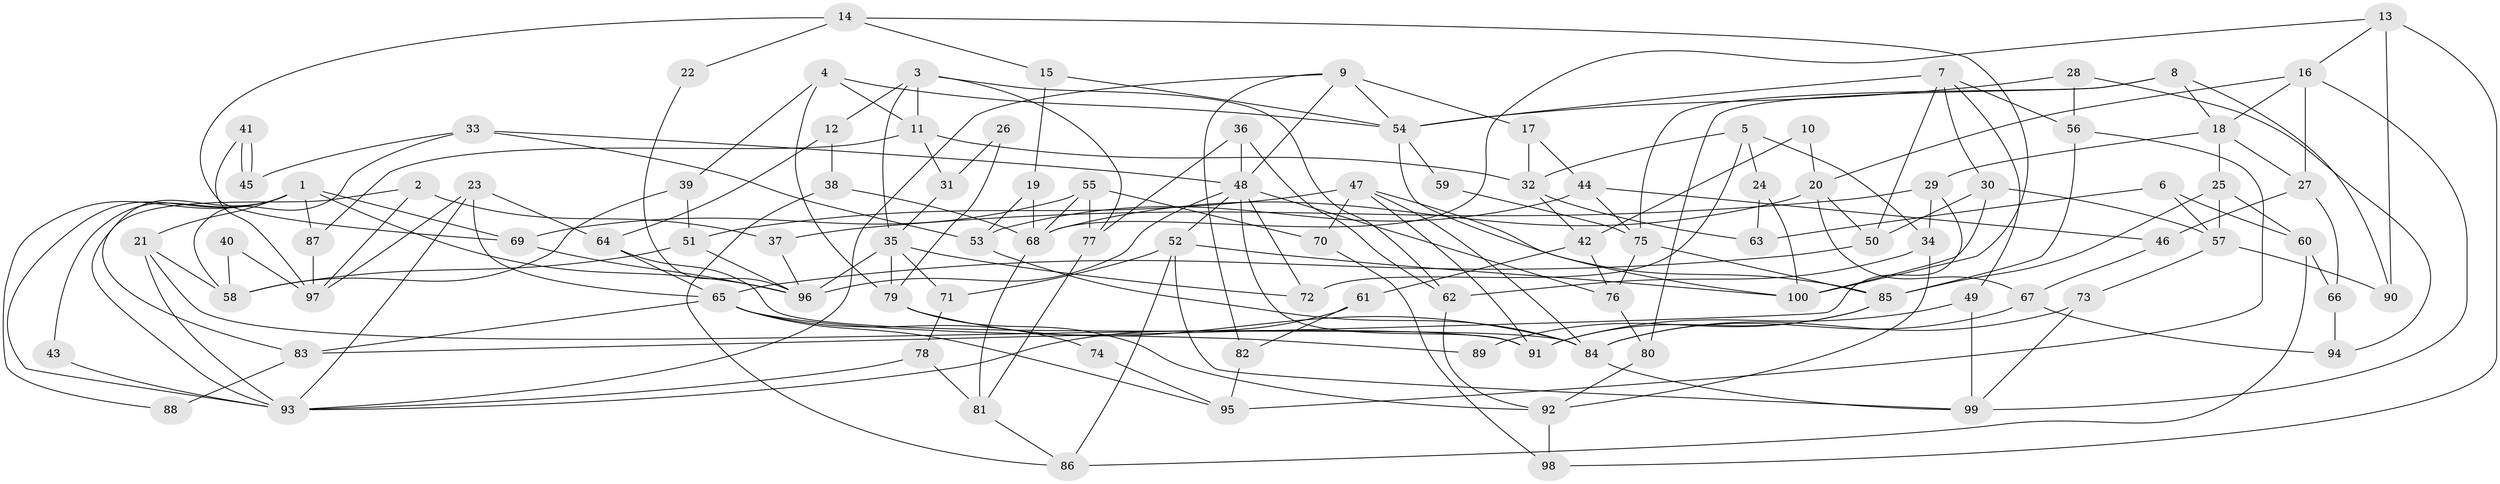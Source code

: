 // coarse degree distribution, {7: 0.19672131147540983, 3: 0.21311475409836064, 5: 0.21311475409836064, 4: 0.11475409836065574, 2: 0.08196721311475409, 8: 0.06557377049180328, 6: 0.08196721311475409, 9: 0.03278688524590164}
// Generated by graph-tools (version 1.1) at 2025/41/03/06/25 10:41:55]
// undirected, 100 vertices, 200 edges
graph export_dot {
graph [start="1"]
  node [color=gray90,style=filled];
  1;
  2;
  3;
  4;
  5;
  6;
  7;
  8;
  9;
  10;
  11;
  12;
  13;
  14;
  15;
  16;
  17;
  18;
  19;
  20;
  21;
  22;
  23;
  24;
  25;
  26;
  27;
  28;
  29;
  30;
  31;
  32;
  33;
  34;
  35;
  36;
  37;
  38;
  39;
  40;
  41;
  42;
  43;
  44;
  45;
  46;
  47;
  48;
  49;
  50;
  51;
  52;
  53;
  54;
  55;
  56;
  57;
  58;
  59;
  60;
  61;
  62;
  63;
  64;
  65;
  66;
  67;
  68;
  69;
  70;
  71;
  72;
  73;
  74;
  75;
  76;
  77;
  78;
  79;
  80;
  81;
  82;
  83;
  84;
  85;
  86;
  87;
  88;
  89;
  90;
  91;
  92;
  93;
  94;
  95;
  96;
  97;
  98;
  99;
  100;
  1 -- 83;
  1 -- 96;
  1 -- 21;
  1 -- 43;
  1 -- 69;
  1 -- 87;
  1 -- 88;
  1 -- 93;
  2 -- 37;
  2 -- 97;
  2 -- 93;
  3 -- 12;
  3 -- 35;
  3 -- 11;
  3 -- 62;
  3 -- 77;
  4 -- 79;
  4 -- 54;
  4 -- 11;
  4 -- 39;
  5 -- 34;
  5 -- 32;
  5 -- 24;
  5 -- 72;
  6 -- 57;
  6 -- 60;
  6 -- 63;
  7 -- 49;
  7 -- 54;
  7 -- 30;
  7 -- 50;
  7 -- 56;
  8 -- 75;
  8 -- 80;
  8 -- 18;
  8 -- 90;
  9 -- 93;
  9 -- 48;
  9 -- 17;
  9 -- 54;
  9 -- 82;
  10 -- 42;
  10 -- 20;
  11 -- 31;
  11 -- 32;
  11 -- 87;
  12 -- 64;
  12 -- 38;
  13 -- 68;
  13 -- 90;
  13 -- 16;
  13 -- 98;
  14 -- 100;
  14 -- 69;
  14 -- 15;
  14 -- 22;
  15 -- 19;
  15 -- 54;
  16 -- 18;
  16 -- 20;
  16 -- 27;
  16 -- 99;
  17 -- 32;
  17 -- 44;
  18 -- 27;
  18 -- 25;
  18 -- 29;
  19 -- 68;
  19 -- 53;
  20 -- 50;
  20 -- 67;
  20 -- 68;
  21 -- 93;
  21 -- 58;
  21 -- 91;
  22 -- 96;
  23 -- 93;
  23 -- 65;
  23 -- 64;
  23 -- 97;
  24 -- 100;
  24 -- 63;
  25 -- 85;
  25 -- 57;
  25 -- 60;
  26 -- 31;
  26 -- 79;
  27 -- 46;
  27 -- 66;
  28 -- 56;
  28 -- 54;
  28 -- 94;
  29 -- 34;
  29 -- 37;
  29 -- 83;
  30 -- 100;
  30 -- 50;
  30 -- 57;
  31 -- 35;
  32 -- 63;
  32 -- 42;
  33 -- 53;
  33 -- 58;
  33 -- 45;
  33 -- 48;
  34 -- 62;
  34 -- 92;
  35 -- 96;
  35 -- 72;
  35 -- 71;
  35 -- 79;
  36 -- 48;
  36 -- 77;
  36 -- 62;
  37 -- 96;
  38 -- 68;
  38 -- 86;
  39 -- 51;
  39 -- 58;
  40 -- 97;
  40 -- 58;
  41 -- 45;
  41 -- 45;
  41 -- 97;
  42 -- 61;
  42 -- 76;
  43 -- 93;
  44 -- 75;
  44 -- 46;
  44 -- 53;
  46 -- 67;
  47 -- 91;
  47 -- 84;
  47 -- 51;
  47 -- 70;
  47 -- 85;
  48 -- 52;
  48 -- 72;
  48 -- 76;
  48 -- 91;
  48 -- 96;
  49 -- 91;
  49 -- 99;
  50 -- 65;
  51 -- 58;
  51 -- 96;
  52 -- 99;
  52 -- 71;
  52 -- 86;
  52 -- 100;
  53 -- 84;
  54 -- 59;
  54 -- 100;
  55 -- 70;
  55 -- 69;
  55 -- 68;
  55 -- 77;
  56 -- 85;
  56 -- 95;
  57 -- 73;
  57 -- 90;
  59 -- 75;
  60 -- 86;
  60 -- 66;
  61 -- 82;
  61 -- 93;
  62 -- 92;
  64 -- 84;
  64 -- 65;
  65 -- 74;
  65 -- 83;
  65 -- 89;
  65 -- 95;
  66 -- 94;
  67 -- 94;
  67 -- 84;
  68 -- 81;
  69 -- 96;
  70 -- 98;
  71 -- 78;
  73 -- 84;
  73 -- 99;
  74 -- 95;
  75 -- 85;
  75 -- 76;
  76 -- 80;
  77 -- 81;
  78 -- 93;
  78 -- 81;
  79 -- 84;
  79 -- 92;
  80 -- 92;
  81 -- 86;
  82 -- 95;
  83 -- 88;
  84 -- 99;
  85 -- 91;
  85 -- 89;
  87 -- 97;
  92 -- 98;
}
